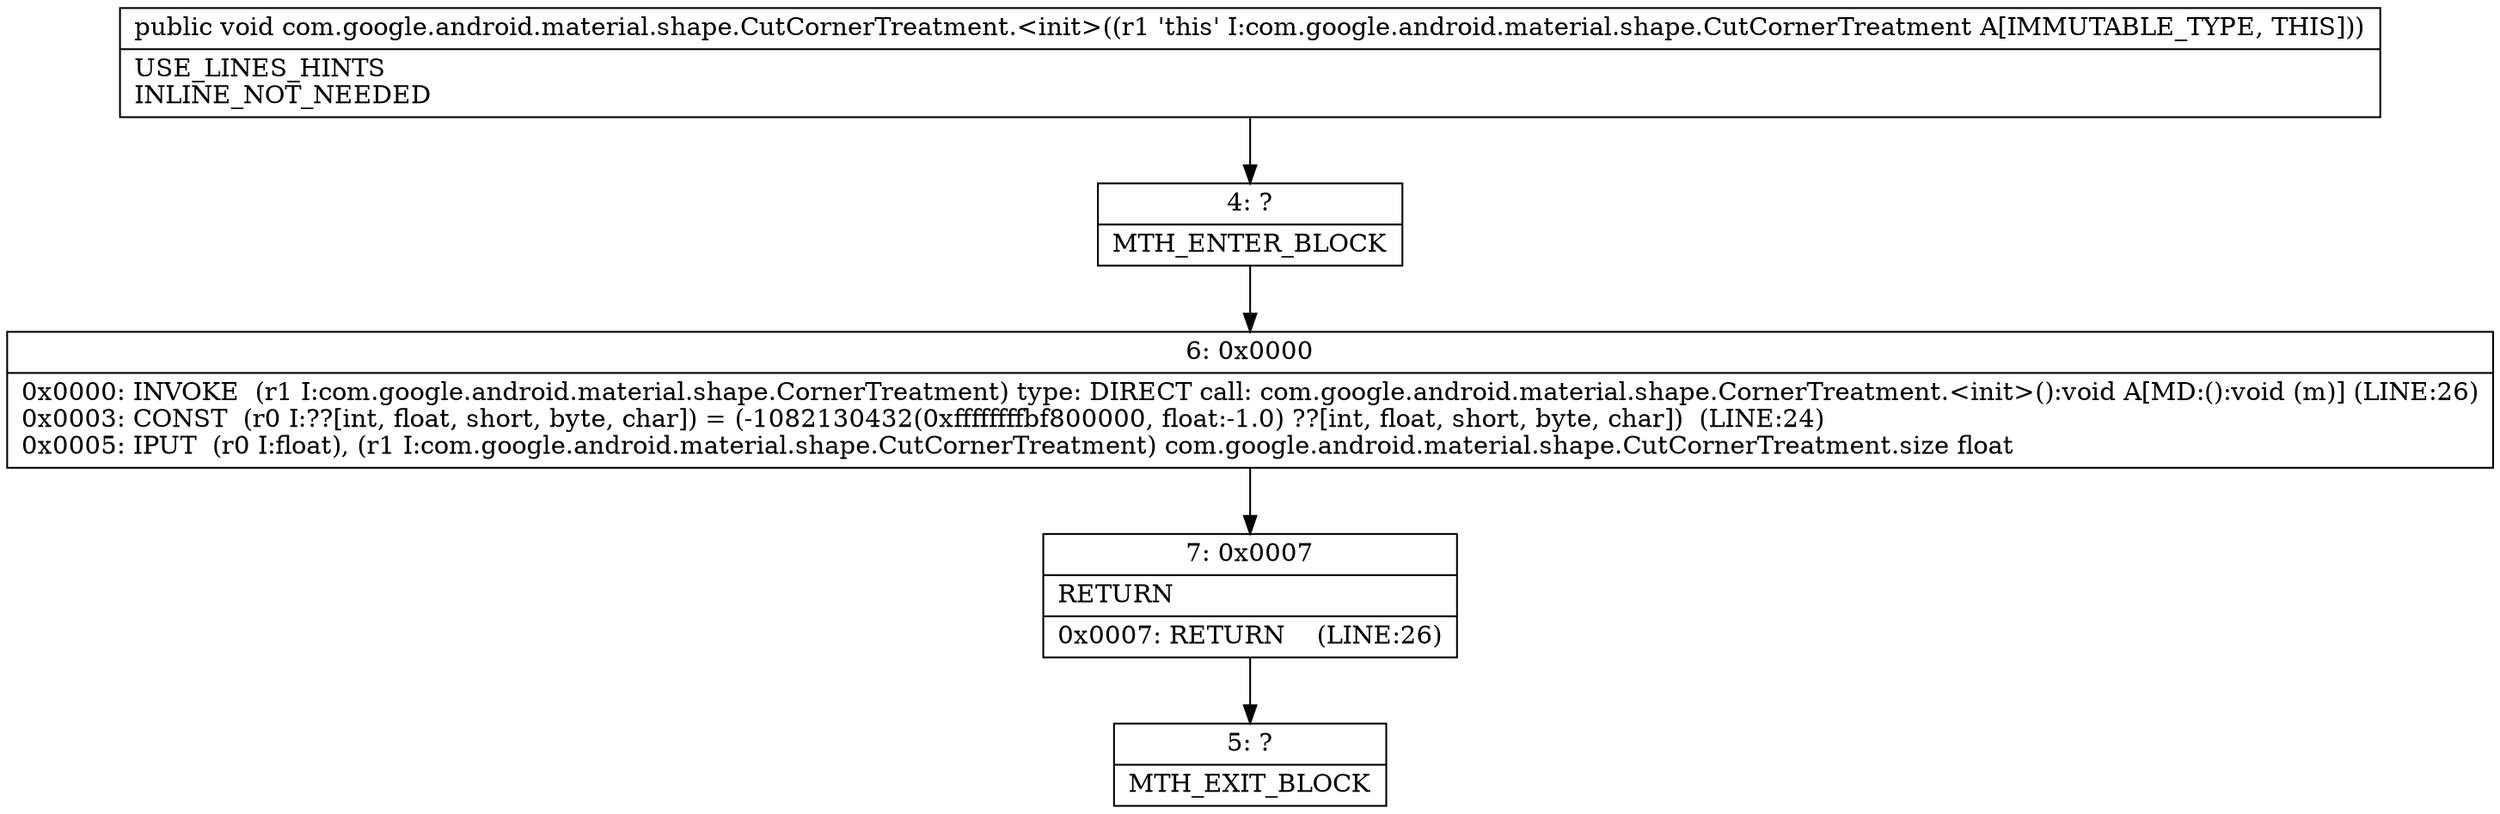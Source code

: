 digraph "CFG forcom.google.android.material.shape.CutCornerTreatment.\<init\>()V" {
Node_4 [shape=record,label="{4\:\ ?|MTH_ENTER_BLOCK\l}"];
Node_6 [shape=record,label="{6\:\ 0x0000|0x0000: INVOKE  (r1 I:com.google.android.material.shape.CornerTreatment) type: DIRECT call: com.google.android.material.shape.CornerTreatment.\<init\>():void A[MD:():void (m)] (LINE:26)\l0x0003: CONST  (r0 I:??[int, float, short, byte, char]) = (\-1082130432(0xffffffffbf800000, float:\-1.0) ??[int, float, short, byte, char])  (LINE:24)\l0x0005: IPUT  (r0 I:float), (r1 I:com.google.android.material.shape.CutCornerTreatment) com.google.android.material.shape.CutCornerTreatment.size float \l}"];
Node_7 [shape=record,label="{7\:\ 0x0007|RETURN\l|0x0007: RETURN    (LINE:26)\l}"];
Node_5 [shape=record,label="{5\:\ ?|MTH_EXIT_BLOCK\l}"];
MethodNode[shape=record,label="{public void com.google.android.material.shape.CutCornerTreatment.\<init\>((r1 'this' I:com.google.android.material.shape.CutCornerTreatment A[IMMUTABLE_TYPE, THIS]))  | USE_LINES_HINTS\lINLINE_NOT_NEEDED\l}"];
MethodNode -> Node_4;Node_4 -> Node_6;
Node_6 -> Node_7;
Node_7 -> Node_5;
}

